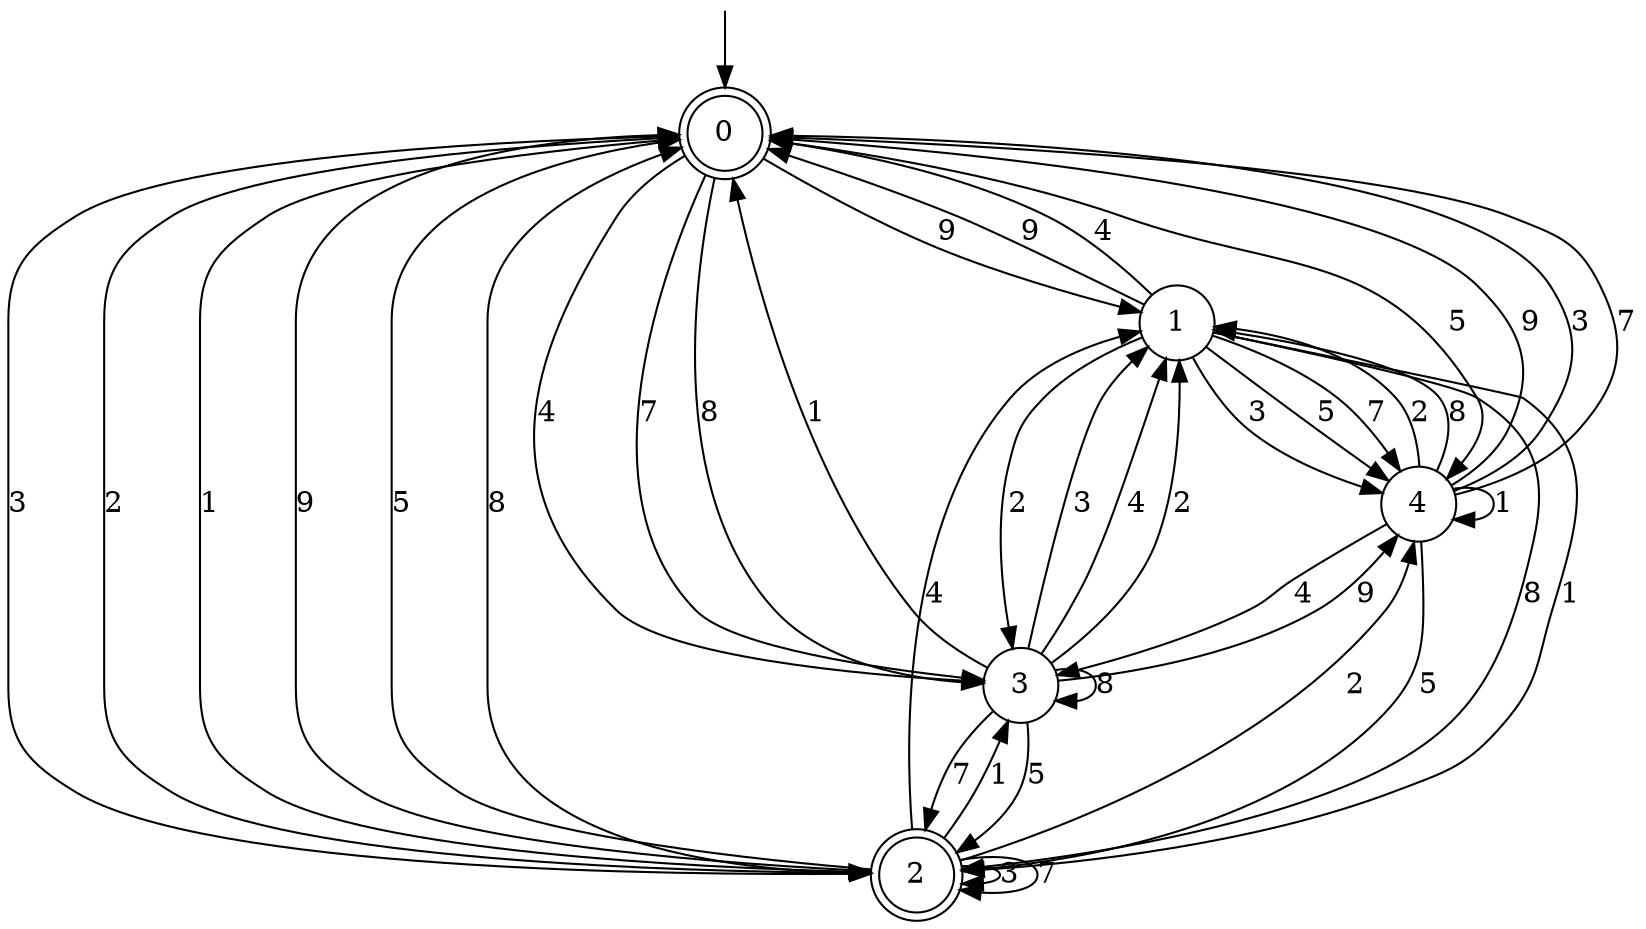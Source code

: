 digraph g {

	s0 [shape="doublecircle" label="0"];
	s1 [shape="circle" label="1"];
	s2 [shape="doublecircle" label="2"];
	s3 [shape="circle" label="3"];
	s4 [shape="circle" label="4"];
	s0 -> s1 [label="9"];
	s0 -> s2 [label="3"];
	s0 -> s3 [label="4"];
	s0 -> s4 [label="5"];
	s0 -> s3 [label="7"];
	s0 -> s2 [label="2"];
	s0 -> s3 [label="8"];
	s0 -> s2 [label="1"];
	s1 -> s0 [label="9"];
	s1 -> s4 [label="3"];
	s1 -> s0 [label="4"];
	s1 -> s4 [label="5"];
	s1 -> s4 [label="7"];
	s1 -> s3 [label="2"];
	s1 -> s2 [label="8"];
	s1 -> s2 [label="1"];
	s2 -> s0 [label="9"];
	s2 -> s2 [label="3"];
	s2 -> s1 [label="4"];
	s2 -> s0 [label="5"];
	s2 -> s2 [label="7"];
	s2 -> s4 [label="2"];
	s2 -> s0 [label="8"];
	s2 -> s3 [label="1"];
	s3 -> s4 [label="9"];
	s3 -> s1 [label="3"];
	s3 -> s1 [label="4"];
	s3 -> s2 [label="5"];
	s3 -> s2 [label="7"];
	s3 -> s1 [label="2"];
	s3 -> s3 [label="8"];
	s3 -> s0 [label="1"];
	s4 -> s0 [label="9"];
	s4 -> s0 [label="3"];
	s4 -> s3 [label="4"];
	s4 -> s2 [label="5"];
	s4 -> s0 [label="7"];
	s4 -> s1 [label="2"];
	s4 -> s1 [label="8"];
	s4 -> s4 [label="1"];

__start0 [label="" shape="none" width="0" height="0"];
__start0 -> s0;

}
